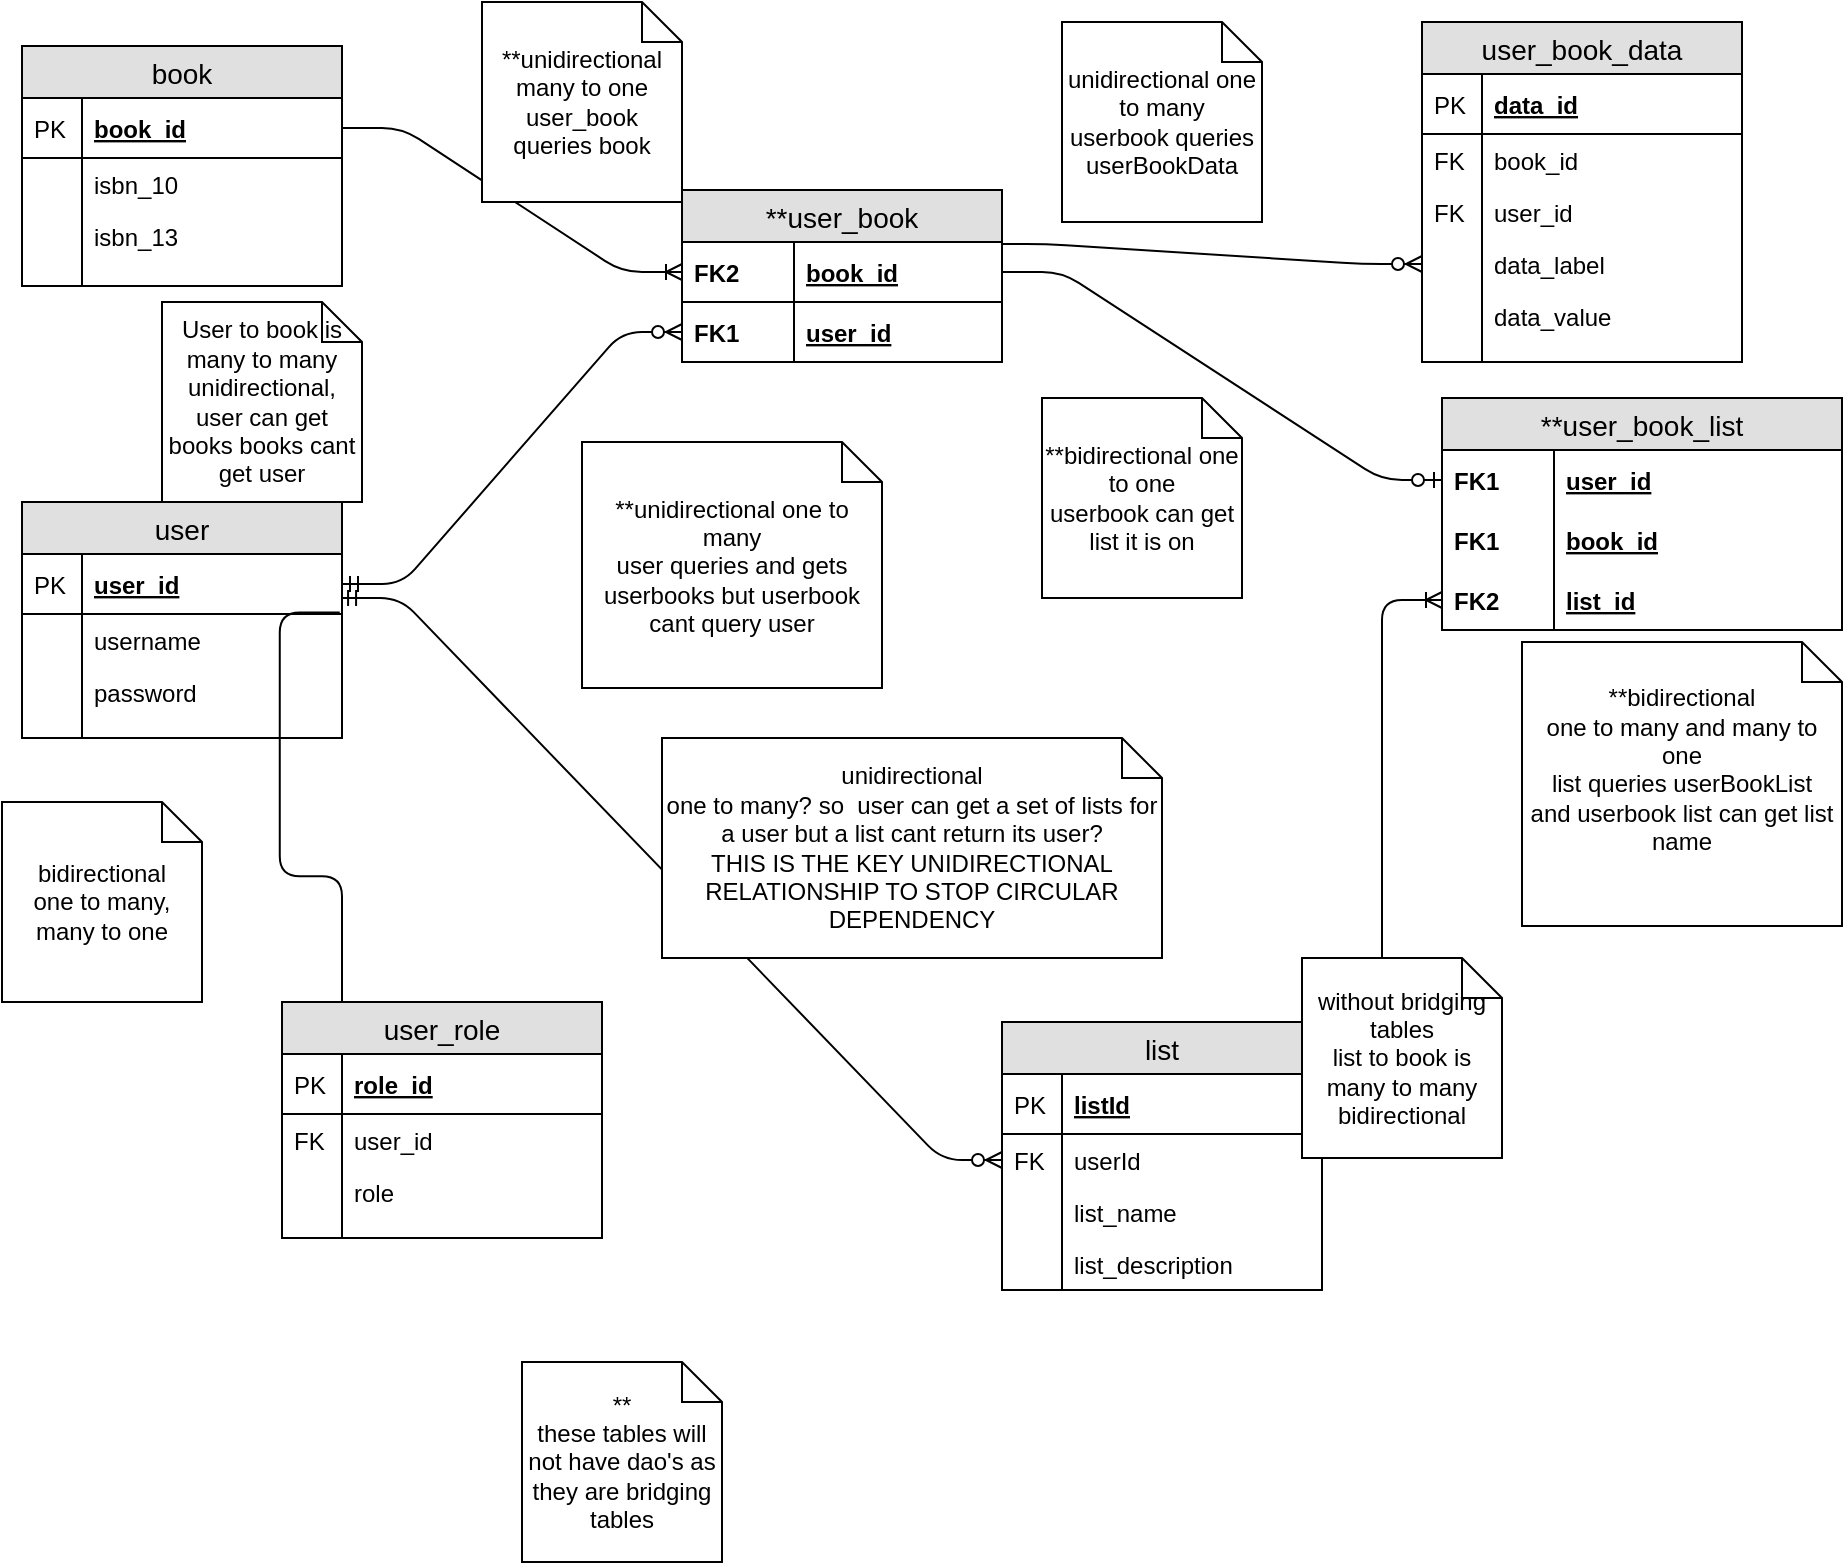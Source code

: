 <mxfile version="12.8.5" type="device"><diagram id="eM1OXEGYLTmeJ4n0JonU" name="Page-1"><mxGraphModel dx="2020" dy="1443" grid="1" gridSize="10" guides="1" tooltips="1" connect="1" arrows="1" fold="1" page="1" pageScale="1" pageWidth="1100" pageHeight="850" math="0" shadow="0"><root><mxCell id="0"/><mxCell id="1" parent="0"/><mxCell id="8sObgWADqYkJPRFbmLHV-52" value="" style="edgeStyle=entityRelationEdgeStyle;fontSize=12;html=1;endArrow=ERoneToMany;exitX=1;exitY=0.5;exitDx=0;exitDy=0;entryX=0;entryY=0.5;entryDx=0;entryDy=0;" parent="1" source="8sObgWADqYkJPRFbmLHV-33" target="8sObgWADqYkJPRFbmLHV-28" edge="1"><mxGeometry width="100" height="100" relative="1" as="geometry"><mxPoint x="-220" y="210" as="sourcePoint"/><mxPoint x="-140" y="190" as="targetPoint"/></mxGeometry></mxCell><mxCell id="8sObgWADqYkJPRFbmLHV-66" value="" style="edgeStyle=entityRelationEdgeStyle;fontSize=12;html=1;endArrow=ERzeroToMany;endFill=1;exitX=0.95;exitY=0.033;exitDx=0;exitDy=0;entryX=0;entryY=0.5;entryDx=0;entryDy=0;exitPerimeter=0;" parent="1" target="8sObgWADqYkJPRFbmLHV-60" edge="1"><mxGeometry width="100" height="100" relative="1" as="geometry"><mxPoint x="-598" y="110.99" as="sourcePoint"/><mxPoint x="-150" y="360" as="targetPoint"/></mxGeometry></mxCell><mxCell id="gzAt-vrBxV-9pyKYvbsG-19" value="" style="edgeStyle=entityRelationEdgeStyle;fontSize=12;html=1;endArrow=ERoneToMany;exitX=1;exitY=0.5;exitDx=0;exitDy=0;" parent="1" source="gzAt-vrBxV-9pyKYvbsG-20" target="gzAt-vrBxV-9pyKYvbsG-15" edge="1"><mxGeometry width="100" height="100" relative="1" as="geometry"><mxPoint x="-470" y="340" as="sourcePoint"/><mxPoint x="-520" y="380" as="targetPoint"/></mxGeometry></mxCell><mxCell id="Tcg9yVCu7PsYVumXF472-5" value="&lt;div&gt;**bidirectional&lt;/div&gt;&lt;div&gt;one to many and many to one&lt;br&gt;&lt;/div&gt;&lt;div&gt;list queries userBookList&lt;/div&gt;&lt;div&gt;and userbook list can get list name&lt;br&gt;&lt;/div&gt;&lt;div&gt;&lt;br&gt;&lt;/div&gt;" style="shape=note;size=20;whiteSpace=wrap;html=1;" vertex="1" parent="1"><mxGeometry x="-330" y="310" width="160" height="142" as="geometry"/></mxCell><mxCell id="Tcg9yVCu7PsYVumXF472-6" value="" style="edgeStyle=entityRelationEdgeStyle;fontSize=12;html=1;endArrow=ERzeroToMany;startArrow=ERmandOne;entryX=0;entryY=0.5;entryDx=0;entryDy=0;" edge="1" parent="1" source="8sObgWADqYkJPRFbmLHV-4" target="gzAt-vrBxV-9pyKYvbsG-13"><mxGeometry width="100" height="100" relative="1" as="geometry"><mxPoint x="-670" y="286" as="sourcePoint"/><mxPoint x="-460" y="210" as="targetPoint"/></mxGeometry></mxCell><mxCell id="Tcg9yVCu7PsYVumXF472-7" value="" style="edgeStyle=entityRelationEdgeStyle;fontSize=12;html=1;endArrow=ERzeroToMany;startArrow=ERmandOne;entryX=0;entryY=0.5;entryDx=0;entryDy=0;exitX=0.994;exitY=0.733;exitDx=0;exitDy=0;exitPerimeter=0;" edge="1" parent="1" source="8sObgWADqYkJPRFbmLHV-4" target="8sObgWADqYkJPRFbmLHV-35"><mxGeometry width="100" height="100" relative="1" as="geometry"><mxPoint x="-550" y="360" as="sourcePoint"/><mxPoint x="-450" y="260" as="targetPoint"/></mxGeometry></mxCell><mxCell id="Tcg9yVCu7PsYVumXF472-8" value="" style="edgeStyle=entityRelationEdgeStyle;fontSize=12;html=1;endArrow=ERzeroToOne;endFill=1;exitX=1;exitY=0.5;exitDx=0;exitDy=0;entryX=0;entryY=0.5;entryDx=0;entryDy=0;" edge="1" parent="1" target="8sObgWADqYkJPRFbmLHV-26"><mxGeometry width="100" height="100" relative="1" as="geometry"><mxPoint x="-590" y="125" as="sourcePoint"/><mxPoint x="-330" y="210" as="targetPoint"/></mxGeometry></mxCell><mxCell id="Tcg9yVCu7PsYVumXF472-9" value="&lt;div&gt;**unidirectional one to many&lt;/div&gt;&lt;div&gt;user queries and gets userbooks but userbook cant query user&lt;br&gt;&lt;/div&gt;" style="shape=note;size=20;whiteSpace=wrap;html=1;" vertex="1" parent="1"><mxGeometry x="-800" y="210" width="150" height="123" as="geometry"/></mxCell><mxCell id="Tcg9yVCu7PsYVumXF472-10" value="&lt;div&gt;**unidirectional many to one &lt;br&gt;&lt;/div&gt;&lt;div&gt;user_book queries book&lt;br&gt;&lt;/div&gt;" style="shape=note;size=20;whiteSpace=wrap;html=1;" vertex="1" parent="1"><mxGeometry x="-850" y="-10" width="100" height="100" as="geometry"/></mxCell><mxCell id="Tcg9yVCu7PsYVumXF472-11" value="&lt;div&gt;**bidirectional one to one&lt;/div&gt;&lt;div&gt;userbook can get list it is on&lt;br&gt;&lt;/div&gt;" style="shape=note;size=20;whiteSpace=wrap;html=1;" vertex="1" parent="1"><mxGeometry x="-570" y="188" width="100" height="100" as="geometry"/></mxCell><mxCell id="8sObgWADqYkJPRFbmLHV-3" value="user" style="swimlane;fontStyle=0;childLayout=stackLayout;horizontal=1;startSize=26;fillColor=#e0e0e0;horizontalStack=0;resizeParent=1;resizeParentMax=0;resizeLast=0;collapsible=1;marginBottom=0;swimlaneFillColor=#ffffff;align=center;fontSize=14;" parent="1" vertex="1"><mxGeometry x="-1080" y="240" width="160" height="118" as="geometry"/></mxCell><mxCell id="8sObgWADqYkJPRFbmLHV-4" value="user_id" style="shape=partialRectangle;top=0;left=0;right=0;bottom=1;align=left;verticalAlign=middle;fillColor=none;spacingLeft=34;spacingRight=4;overflow=hidden;rotatable=0;points=[[0,0.5],[1,0.5]];portConstraint=eastwest;dropTarget=0;fontStyle=5;fontSize=12;" parent="8sObgWADqYkJPRFbmLHV-3" vertex="1"><mxGeometry y="26" width="160" height="30" as="geometry"/></mxCell><mxCell id="8sObgWADqYkJPRFbmLHV-5" value="PK" style="shape=partialRectangle;top=0;left=0;bottom=0;fillColor=none;align=left;verticalAlign=middle;spacingLeft=4;spacingRight=4;overflow=hidden;rotatable=0;points=[];portConstraint=eastwest;part=1;fontSize=12;" parent="8sObgWADqYkJPRFbmLHV-4" vertex="1" connectable="0"><mxGeometry width="30" height="30" as="geometry"/></mxCell><mxCell id="8sObgWADqYkJPRFbmLHV-6" value="username" style="shape=partialRectangle;top=0;left=0;right=0;bottom=0;align=left;verticalAlign=top;fillColor=none;spacingLeft=34;spacingRight=4;overflow=hidden;rotatable=0;points=[[0,0.5],[1,0.5]];portConstraint=eastwest;dropTarget=0;fontSize=12;" parent="8sObgWADqYkJPRFbmLHV-3" vertex="1"><mxGeometry y="56" width="160" height="26" as="geometry"/></mxCell><mxCell id="8sObgWADqYkJPRFbmLHV-7" value="" style="shape=partialRectangle;top=0;left=0;bottom=0;fillColor=none;align=left;verticalAlign=top;spacingLeft=4;spacingRight=4;overflow=hidden;rotatable=0;points=[];portConstraint=eastwest;part=1;fontSize=12;" parent="8sObgWADqYkJPRFbmLHV-6" vertex="1" connectable="0"><mxGeometry width="30" height="26" as="geometry"/></mxCell><mxCell id="8sObgWADqYkJPRFbmLHV-8" value="password" style="shape=partialRectangle;top=0;left=0;right=0;bottom=0;align=left;verticalAlign=top;fillColor=none;spacingLeft=34;spacingRight=4;overflow=hidden;rotatable=0;points=[[0,0.5],[1,0.5]];portConstraint=eastwest;dropTarget=0;fontSize=12;" parent="8sObgWADqYkJPRFbmLHV-3" vertex="1"><mxGeometry y="82" width="160" height="26" as="geometry"/></mxCell><mxCell id="8sObgWADqYkJPRFbmLHV-9" value="" style="shape=partialRectangle;top=0;left=0;bottom=0;fillColor=none;align=left;verticalAlign=top;spacingLeft=4;spacingRight=4;overflow=hidden;rotatable=0;points=[];portConstraint=eastwest;part=1;fontSize=12;" parent="8sObgWADqYkJPRFbmLHV-8" vertex="1" connectable="0"><mxGeometry width="30" height="26" as="geometry"/></mxCell><mxCell id="8sObgWADqYkJPRFbmLHV-12" value="" style="shape=partialRectangle;top=0;left=0;right=0;bottom=0;align=left;verticalAlign=top;fillColor=none;spacingLeft=34;spacingRight=4;overflow=hidden;rotatable=0;points=[[0,0.5],[1,0.5]];portConstraint=eastwest;dropTarget=0;fontSize=12;" parent="8sObgWADqYkJPRFbmLHV-3" vertex="1"><mxGeometry y="108" width="160" height="10" as="geometry"/></mxCell><mxCell id="8sObgWADqYkJPRFbmLHV-13" value="" style="shape=partialRectangle;top=0;left=0;bottom=0;fillColor=none;align=left;verticalAlign=top;spacingLeft=4;spacingRight=4;overflow=hidden;rotatable=0;points=[];portConstraint=eastwest;part=1;fontSize=12;" parent="8sObgWADqYkJPRFbmLHV-12" vertex="1" connectable="0"><mxGeometry width="30" height="10" as="geometry"/></mxCell><mxCell id="Tcg9yVCu7PsYVumXF472-4" value="&lt;div&gt;unidirectional&lt;/div&gt;&lt;div&gt;one to many? so&amp;nbsp; user can get a set of lists for a user but a list cant return its user?&lt;/div&gt;&lt;div&gt;THIS IS THE KEY UNIDIRECTIONAL RELATIONSHIP TO STOP CIRCULAR DEPENDENCY&lt;br&gt;&lt;/div&gt;" style="shape=note;size=20;whiteSpace=wrap;html=1;" vertex="1" parent="1"><mxGeometry x="-760" y="358" width="250" height="110" as="geometry"/></mxCell><mxCell id="8sObgWADqYkJPRFbmLHV-25" value="**user_book_list" style="swimlane;fontStyle=0;childLayout=stackLayout;horizontal=1;startSize=26;fillColor=#e0e0e0;horizontalStack=0;resizeParent=1;resizeParentMax=0;resizeLast=0;collapsible=1;marginBottom=0;swimlaneFillColor=#ffffff;align=center;fontSize=14;" parent="1" vertex="1"><mxGeometry x="-370" y="188" width="200" height="116" as="geometry"/></mxCell><mxCell id="8sObgWADqYkJPRFbmLHV-26" value="user_id" style="shape=partialRectangle;top=0;left=0;right=0;bottom=0;align=left;verticalAlign=middle;fillColor=none;spacingLeft=60;spacingRight=4;overflow=hidden;rotatable=0;points=[[0,0.5],[1,0.5]];portConstraint=eastwest;dropTarget=0;fontStyle=5;fontSize=12;" parent="8sObgWADqYkJPRFbmLHV-25" vertex="1"><mxGeometry y="26" width="200" height="30" as="geometry"/></mxCell><mxCell id="8sObgWADqYkJPRFbmLHV-27" value="FK1" style="shape=partialRectangle;fontStyle=1;top=0;left=0;bottom=0;fillColor=none;align=left;verticalAlign=middle;spacingLeft=4;spacingRight=4;overflow=hidden;rotatable=0;points=[];portConstraint=eastwest;part=1;fontSize=12;" parent="8sObgWADqYkJPRFbmLHV-26" vertex="1" connectable="0"><mxGeometry width="56" height="30" as="geometry"/></mxCell><mxCell id="Tcg9yVCu7PsYVumXF472-38" value="book_id" style="shape=partialRectangle;top=0;left=0;right=0;bottom=0;align=left;verticalAlign=middle;fillColor=none;spacingLeft=60;spacingRight=4;overflow=hidden;rotatable=0;points=[[0,0.5],[1,0.5]];portConstraint=eastwest;dropTarget=0;fontStyle=5;fontSize=12;" vertex="1" parent="8sObgWADqYkJPRFbmLHV-25"><mxGeometry y="56" width="200" height="30" as="geometry"/></mxCell><mxCell id="Tcg9yVCu7PsYVumXF472-39" value="FK1" style="shape=partialRectangle;fontStyle=1;top=0;left=0;bottom=0;fillColor=none;align=left;verticalAlign=middle;spacingLeft=4;spacingRight=4;overflow=hidden;rotatable=0;points=[];portConstraint=eastwest;part=1;fontSize=12;" vertex="1" connectable="0" parent="Tcg9yVCu7PsYVumXF472-38"><mxGeometry width="56" height="30" as="geometry"/></mxCell><mxCell id="8sObgWADqYkJPRFbmLHV-28" value="list_id" style="shape=partialRectangle;top=0;left=0;right=0;bottom=1;align=left;verticalAlign=middle;fillColor=none;spacingLeft=60;spacingRight=4;overflow=hidden;rotatable=0;points=[[0,0.5],[1,0.5]];portConstraint=eastwest;dropTarget=0;fontStyle=5;fontSize=12;" parent="8sObgWADqYkJPRFbmLHV-25" vertex="1"><mxGeometry y="86" width="200" height="30" as="geometry"/></mxCell><mxCell id="8sObgWADqYkJPRFbmLHV-29" value="FK2" style="shape=partialRectangle;fontStyle=1;top=0;left=0;bottom=0;fillColor=none;align=left;verticalAlign=middle;spacingLeft=4;spacingRight=4;overflow=hidden;rotatable=0;points=[];portConstraint=eastwest;part=1;fontSize=12;" parent="8sObgWADqYkJPRFbmLHV-28" vertex="1" connectable="0"><mxGeometry width="56" height="30" as="geometry"/></mxCell><mxCell id="8sObgWADqYkJPRFbmLHV-32" value="list" style="swimlane;fontStyle=0;childLayout=stackLayout;horizontal=1;startSize=26;fillColor=#e0e0e0;horizontalStack=0;resizeParent=1;resizeParentMax=0;resizeLast=0;collapsible=1;marginBottom=0;swimlaneFillColor=#ffffff;align=center;fontSize=14;" parent="1" vertex="1"><mxGeometry x="-590" y="500" width="160" height="134" as="geometry"/></mxCell><mxCell id="8sObgWADqYkJPRFbmLHV-33" value="listId" style="shape=partialRectangle;top=0;left=0;right=0;bottom=1;align=left;verticalAlign=middle;fillColor=none;spacingLeft=34;spacingRight=4;overflow=hidden;rotatable=0;points=[[0,0.5],[1,0.5]];portConstraint=eastwest;dropTarget=0;fontStyle=5;fontSize=12;" parent="8sObgWADqYkJPRFbmLHV-32" vertex="1"><mxGeometry y="26" width="160" height="30" as="geometry"/></mxCell><mxCell id="8sObgWADqYkJPRFbmLHV-34" value="PK" style="shape=partialRectangle;top=0;left=0;bottom=0;fillColor=none;align=left;verticalAlign=middle;spacingLeft=4;spacingRight=4;overflow=hidden;rotatable=0;points=[];portConstraint=eastwest;part=1;fontSize=12;" parent="8sObgWADqYkJPRFbmLHV-33" vertex="1" connectable="0"><mxGeometry width="30" height="30" as="geometry"/></mxCell><mxCell id="8sObgWADqYkJPRFbmLHV-35" value="userId" style="shape=partialRectangle;top=0;left=0;right=0;bottom=0;align=left;verticalAlign=top;fillColor=none;spacingLeft=34;spacingRight=4;overflow=hidden;rotatable=0;points=[[0,0.5],[1,0.5]];portConstraint=eastwest;dropTarget=0;fontSize=12;" parent="8sObgWADqYkJPRFbmLHV-32" vertex="1"><mxGeometry y="56" width="160" height="26" as="geometry"/></mxCell><mxCell id="8sObgWADqYkJPRFbmLHV-36" value="FK" style="shape=partialRectangle;top=0;left=0;bottom=0;fillColor=none;align=left;verticalAlign=top;spacingLeft=4;spacingRight=4;overflow=hidden;rotatable=0;points=[];portConstraint=eastwest;part=1;fontSize=12;" parent="8sObgWADqYkJPRFbmLHV-35" vertex="1" connectable="0"><mxGeometry width="30" height="26" as="geometry"/></mxCell><mxCell id="Tcg9yVCu7PsYVumXF472-13" value="list_name" style="shape=partialRectangle;top=0;left=0;right=0;bottom=0;align=left;verticalAlign=top;fillColor=none;spacingLeft=34;spacingRight=4;overflow=hidden;rotatable=0;points=[[0,0.5],[1,0.5]];portConstraint=eastwest;dropTarget=0;fontSize=12;" vertex="1" parent="8sObgWADqYkJPRFbmLHV-32"><mxGeometry y="82" width="160" height="26" as="geometry"/></mxCell><mxCell id="Tcg9yVCu7PsYVumXF472-14" value="" style="shape=partialRectangle;top=0;left=0;bottom=0;fillColor=none;align=left;verticalAlign=top;spacingLeft=4;spacingRight=4;overflow=hidden;rotatable=0;points=[];portConstraint=eastwest;part=1;fontSize=12;" vertex="1" connectable="0" parent="Tcg9yVCu7PsYVumXF472-13"><mxGeometry width="30" height="26" as="geometry"/></mxCell><mxCell id="Tcg9yVCu7PsYVumXF472-15" value="list_description" style="shape=partialRectangle;top=0;left=0;right=0;bottom=0;align=left;verticalAlign=top;fillColor=none;spacingLeft=34;spacingRight=4;overflow=hidden;rotatable=0;points=[[0,0.5],[1,0.5]];portConstraint=eastwest;dropTarget=0;fontSize=12;" vertex="1" parent="8sObgWADqYkJPRFbmLHV-32"><mxGeometry y="108" width="160" height="26" as="geometry"/></mxCell><mxCell id="Tcg9yVCu7PsYVumXF472-16" value="" style="shape=partialRectangle;top=0;left=0;bottom=0;fillColor=none;align=left;verticalAlign=top;spacingLeft=4;spacingRight=4;overflow=hidden;rotatable=0;points=[];portConstraint=eastwest;part=1;fontSize=12;" vertex="1" connectable="0" parent="Tcg9yVCu7PsYVumXF472-15"><mxGeometry width="30" height="26" as="geometry"/></mxCell><mxCell id="Tcg9yVCu7PsYVumXF472-30" value="" style="edgeStyle=entityRelationEdgeStyle;fontSize=12;html=1;endArrow=ERoneToMany;exitX=0.993;exitY=-0.029;exitDx=0;exitDy=0;exitPerimeter=0;entryX=0;entryY=0.5;entryDx=0;entryDy=0;" edge="1" parent="1" source="8sObgWADqYkJPRFbmLHV-6" target="Tcg9yVCu7PsYVumXF472-20"><mxGeometry width="100" height="100" relative="1" as="geometry"><mxPoint x="-920" y="470" as="sourcePoint"/><mxPoint x="-820" y="370" as="targetPoint"/></mxGeometry></mxCell><mxCell id="Tcg9yVCu7PsYVumXF472-17" value="user_role" style="swimlane;fontStyle=0;childLayout=stackLayout;horizontal=1;startSize=26;fillColor=#e0e0e0;horizontalStack=0;resizeParent=1;resizeParentMax=0;resizeLast=0;collapsible=1;marginBottom=0;swimlaneFillColor=#ffffff;align=center;fontSize=14;" vertex="1" parent="1"><mxGeometry x="-950" y="490" width="160" height="118" as="geometry"/></mxCell><mxCell id="Tcg9yVCu7PsYVumXF472-18" value="role_id" style="shape=partialRectangle;top=0;left=0;right=0;bottom=1;align=left;verticalAlign=middle;fillColor=none;spacingLeft=34;spacingRight=4;overflow=hidden;rotatable=0;points=[[0,0.5],[1,0.5]];portConstraint=eastwest;dropTarget=0;fontStyle=5;fontSize=12;" vertex="1" parent="Tcg9yVCu7PsYVumXF472-17"><mxGeometry y="26" width="160" height="30" as="geometry"/></mxCell><mxCell id="Tcg9yVCu7PsYVumXF472-19" value="PK" style="shape=partialRectangle;top=0;left=0;bottom=0;fillColor=none;align=left;verticalAlign=middle;spacingLeft=4;spacingRight=4;overflow=hidden;rotatable=0;points=[];portConstraint=eastwest;part=1;fontSize=12;" vertex="1" connectable="0" parent="Tcg9yVCu7PsYVumXF472-18"><mxGeometry width="30" height="30" as="geometry"/></mxCell><mxCell id="Tcg9yVCu7PsYVumXF472-20" value="user_id" style="shape=partialRectangle;top=0;left=0;right=0;bottom=0;align=left;verticalAlign=top;fillColor=none;spacingLeft=34;spacingRight=4;overflow=hidden;rotatable=0;points=[[0,0.5],[1,0.5]];portConstraint=eastwest;dropTarget=0;fontSize=12;" vertex="1" parent="Tcg9yVCu7PsYVumXF472-17"><mxGeometry y="56" width="160" height="26" as="geometry"/></mxCell><mxCell id="Tcg9yVCu7PsYVumXF472-21" value="FK" style="shape=partialRectangle;top=0;left=0;bottom=0;fillColor=none;align=left;verticalAlign=top;spacingLeft=4;spacingRight=4;overflow=hidden;rotatable=0;points=[];portConstraint=eastwest;part=1;fontSize=12;" vertex="1" connectable="0" parent="Tcg9yVCu7PsYVumXF472-20"><mxGeometry width="30" height="26" as="geometry"/></mxCell><mxCell id="Tcg9yVCu7PsYVumXF472-22" value="role" style="shape=partialRectangle;top=0;left=0;right=0;bottom=0;align=left;verticalAlign=top;fillColor=none;spacingLeft=34;spacingRight=4;overflow=hidden;rotatable=0;points=[[0,0.5],[1,0.5]];portConstraint=eastwest;dropTarget=0;fontSize=12;" vertex="1" parent="Tcg9yVCu7PsYVumXF472-17"><mxGeometry y="82" width="160" height="26" as="geometry"/></mxCell><mxCell id="Tcg9yVCu7PsYVumXF472-23" value="" style="shape=partialRectangle;top=0;left=0;bottom=0;fillColor=none;align=left;verticalAlign=top;spacingLeft=4;spacingRight=4;overflow=hidden;rotatable=0;points=[];portConstraint=eastwest;part=1;fontSize=12;" vertex="1" connectable="0" parent="Tcg9yVCu7PsYVumXF472-22"><mxGeometry width="30" height="26" as="geometry"/></mxCell><mxCell id="Tcg9yVCu7PsYVumXF472-26" value="" style="shape=partialRectangle;top=0;left=0;right=0;bottom=0;align=left;verticalAlign=top;fillColor=none;spacingLeft=34;spacingRight=4;overflow=hidden;rotatable=0;points=[[0,0.5],[1,0.5]];portConstraint=eastwest;dropTarget=0;fontSize=12;" vertex="1" parent="Tcg9yVCu7PsYVumXF472-17"><mxGeometry y="108" width="160" height="10" as="geometry"/></mxCell><mxCell id="Tcg9yVCu7PsYVumXF472-27" value="" style="shape=partialRectangle;top=0;left=0;bottom=0;fillColor=none;align=left;verticalAlign=top;spacingLeft=4;spacingRight=4;overflow=hidden;rotatable=0;points=[];portConstraint=eastwest;part=1;fontSize=12;" vertex="1" connectable="0" parent="Tcg9yVCu7PsYVumXF472-26"><mxGeometry width="30" height="10" as="geometry"/></mxCell><mxCell id="Tcg9yVCu7PsYVumXF472-31" value="&lt;div&gt;bidirectional&lt;/div&gt;&lt;div&gt;one to many, many to one&lt;br&gt;&lt;/div&gt;" style="shape=note;size=20;whiteSpace=wrap;html=1;" vertex="1" parent="1"><mxGeometry x="-1090" y="390" width="100" height="100" as="geometry"/></mxCell><mxCell id="8sObgWADqYkJPRFbmLHV-55" value="user_book_data" style="swimlane;fontStyle=0;childLayout=stackLayout;horizontal=1;startSize=26;fillColor=#e0e0e0;horizontalStack=0;resizeParent=1;resizeParentMax=0;resizeLast=0;collapsible=1;marginBottom=0;swimlaneFillColor=#ffffff;align=center;fontSize=14;" parent="1" vertex="1"><mxGeometry x="-380" width="160" height="170" as="geometry"/></mxCell><mxCell id="8sObgWADqYkJPRFbmLHV-56" value="data_id" style="shape=partialRectangle;top=0;left=0;right=0;bottom=1;align=left;verticalAlign=middle;fillColor=none;spacingLeft=34;spacingRight=4;overflow=hidden;rotatable=0;points=[[0,0.5],[1,0.5]];portConstraint=eastwest;dropTarget=0;fontStyle=5;fontSize=12;" parent="8sObgWADqYkJPRFbmLHV-55" vertex="1"><mxGeometry y="26" width="160" height="30" as="geometry"/></mxCell><mxCell id="8sObgWADqYkJPRFbmLHV-57" value="PK" style="shape=partialRectangle;top=0;left=0;bottom=0;fillColor=none;align=left;verticalAlign=middle;spacingLeft=4;spacingRight=4;overflow=hidden;rotatable=0;points=[];portConstraint=eastwest;part=1;fontSize=12;" parent="8sObgWADqYkJPRFbmLHV-56" vertex="1" connectable="0"><mxGeometry width="30" height="30" as="geometry"/></mxCell><mxCell id="gzAt-vrBxV-9pyKYvbsG-26" value="book_id" style="shape=partialRectangle;top=0;left=0;right=0;bottom=0;align=left;verticalAlign=top;fillColor=none;spacingLeft=34;spacingRight=4;overflow=hidden;rotatable=0;points=[[0,0.5],[1,0.5]];portConstraint=eastwest;dropTarget=0;fontSize=12;" parent="8sObgWADqYkJPRFbmLHV-55" vertex="1"><mxGeometry y="56" width="160" height="26" as="geometry"/></mxCell><mxCell id="gzAt-vrBxV-9pyKYvbsG-27" value="FK" style="shape=partialRectangle;top=0;left=0;bottom=0;fillColor=none;align=left;verticalAlign=top;spacingLeft=4;spacingRight=4;overflow=hidden;rotatable=0;points=[];portConstraint=eastwest;part=1;fontSize=12;" parent="gzAt-vrBxV-9pyKYvbsG-26" vertex="1" connectable="0"><mxGeometry width="30" height="26" as="geometry"/></mxCell><mxCell id="Tcg9yVCu7PsYVumXF472-36" value="user_id" style="shape=partialRectangle;top=0;left=0;right=0;bottom=0;align=left;verticalAlign=top;fillColor=none;spacingLeft=34;spacingRight=4;overflow=hidden;rotatable=0;points=[[0,0.5],[1,0.5]];portConstraint=eastwest;dropTarget=0;fontSize=12;" vertex="1" parent="8sObgWADqYkJPRFbmLHV-55"><mxGeometry y="82" width="160" height="26" as="geometry"/></mxCell><mxCell id="Tcg9yVCu7PsYVumXF472-37" value="FK" style="shape=partialRectangle;top=0;left=0;bottom=0;fillColor=none;align=left;verticalAlign=top;spacingLeft=4;spacingRight=4;overflow=hidden;rotatable=0;points=[];portConstraint=eastwest;part=1;fontSize=12;" vertex="1" connectable="0" parent="Tcg9yVCu7PsYVumXF472-36"><mxGeometry width="30" height="26" as="geometry"/></mxCell><mxCell id="8sObgWADqYkJPRFbmLHV-60" value="data_label" style="shape=partialRectangle;top=0;left=0;right=0;bottom=0;align=left;verticalAlign=top;fillColor=none;spacingLeft=34;spacingRight=4;overflow=hidden;rotatable=0;points=[[0,0.5],[1,0.5]];portConstraint=eastwest;dropTarget=0;fontSize=12;" parent="8sObgWADqYkJPRFbmLHV-55" vertex="1"><mxGeometry y="108" width="160" height="26" as="geometry"/></mxCell><mxCell id="8sObgWADqYkJPRFbmLHV-61" value="" style="shape=partialRectangle;top=0;left=0;bottom=0;fillColor=none;align=left;verticalAlign=top;spacingLeft=4;spacingRight=4;overflow=hidden;rotatable=0;points=[];portConstraint=eastwest;part=1;fontSize=12;" parent="8sObgWADqYkJPRFbmLHV-60" vertex="1" connectable="0"><mxGeometry width="30" height="26" as="geometry"/></mxCell><mxCell id="8sObgWADqYkJPRFbmLHV-62" value="data_value" style="shape=partialRectangle;top=0;left=0;right=0;bottom=0;align=left;verticalAlign=top;fillColor=none;spacingLeft=34;spacingRight=4;overflow=hidden;rotatable=0;points=[[0,0.5],[1,0.5]];portConstraint=eastwest;dropTarget=0;fontSize=12;" parent="8sObgWADqYkJPRFbmLHV-55" vertex="1"><mxGeometry y="134" width="160" height="26" as="geometry"/></mxCell><mxCell id="8sObgWADqYkJPRFbmLHV-63" value="" style="shape=partialRectangle;top=0;left=0;bottom=0;fillColor=none;align=left;verticalAlign=top;spacingLeft=4;spacingRight=4;overflow=hidden;rotatable=0;points=[];portConstraint=eastwest;part=1;fontSize=12;" parent="8sObgWADqYkJPRFbmLHV-62" vertex="1" connectable="0"><mxGeometry width="30" height="26" as="geometry"/></mxCell><mxCell id="8sObgWADqYkJPRFbmLHV-64" value="" style="shape=partialRectangle;top=0;left=0;right=0;bottom=0;align=left;verticalAlign=top;fillColor=none;spacingLeft=34;spacingRight=4;overflow=hidden;rotatable=0;points=[[0,0.5],[1,0.5]];portConstraint=eastwest;dropTarget=0;fontSize=12;" parent="8sObgWADqYkJPRFbmLHV-55" vertex="1"><mxGeometry y="160" width="160" height="10" as="geometry"/></mxCell><mxCell id="8sObgWADqYkJPRFbmLHV-65" value="" style="shape=partialRectangle;top=0;left=0;bottom=0;fillColor=none;align=left;verticalAlign=top;spacingLeft=4;spacingRight=4;overflow=hidden;rotatable=0;points=[];portConstraint=eastwest;part=1;fontSize=12;" parent="8sObgWADqYkJPRFbmLHV-64" vertex="1" connectable="0"><mxGeometry width="30" height="10" as="geometry"/></mxCell><mxCell id="gzAt-vrBxV-9pyKYvbsG-12" value="**user_book" style="swimlane;fontStyle=0;childLayout=stackLayout;horizontal=1;startSize=26;fillColor=#e0e0e0;horizontalStack=0;resizeParent=1;resizeParentMax=0;resizeLast=0;collapsible=1;marginBottom=0;swimlaneFillColor=#ffffff;align=center;fontSize=14;" parent="1" vertex="1"><mxGeometry x="-750" y="84" width="160" height="86" as="geometry"/></mxCell><mxCell id="gzAt-vrBxV-9pyKYvbsG-15" value="book_id" style="shape=partialRectangle;top=0;left=0;right=0;bottom=1;align=left;verticalAlign=middle;fillColor=none;spacingLeft=60;spacingRight=4;overflow=hidden;rotatable=0;points=[[0,0.5],[1,0.5]];portConstraint=eastwest;dropTarget=0;fontStyle=5;fontSize=12;" parent="gzAt-vrBxV-9pyKYvbsG-12" vertex="1"><mxGeometry y="26" width="160" height="30" as="geometry"/></mxCell><mxCell id="gzAt-vrBxV-9pyKYvbsG-16" value="FK2" style="shape=partialRectangle;fontStyle=1;top=0;left=0;bottom=0;fillColor=none;align=left;verticalAlign=middle;spacingLeft=4;spacingRight=4;overflow=hidden;rotatable=0;points=[];portConstraint=eastwest;part=1;fontSize=12;" parent="gzAt-vrBxV-9pyKYvbsG-15" vertex="1" connectable="0"><mxGeometry width="56" height="30" as="geometry"/></mxCell><mxCell id="gzAt-vrBxV-9pyKYvbsG-13" value="user_id" style="shape=partialRectangle;top=0;left=0;right=0;bottom=0;align=left;verticalAlign=middle;fillColor=none;spacingLeft=60;spacingRight=4;overflow=hidden;rotatable=0;points=[[0,0.5],[1,0.5]];portConstraint=eastwest;dropTarget=0;fontStyle=5;fontSize=12;" parent="gzAt-vrBxV-9pyKYvbsG-12" vertex="1"><mxGeometry y="56" width="160" height="30" as="geometry"/></mxCell><mxCell id="gzAt-vrBxV-9pyKYvbsG-14" value="FK1" style="shape=partialRectangle;fontStyle=1;top=0;left=0;bottom=0;fillColor=none;align=left;verticalAlign=middle;spacingLeft=4;spacingRight=4;overflow=hidden;rotatable=0;points=[];portConstraint=eastwest;part=1;fontSize=12;" parent="gzAt-vrBxV-9pyKYvbsG-13" vertex="1" connectable="0"><mxGeometry width="56" height="30" as="geometry"/></mxCell><mxCell id="Tcg9yVCu7PsYVumXF472-32" value="&lt;div&gt;unidirectional one to many&lt;/div&gt;&lt;div&gt;userbook queries userBookData&lt;br&gt;&lt;/div&gt;" style="shape=note;size=20;whiteSpace=wrap;html=1;" vertex="1" parent="1"><mxGeometry x="-560" width="100" height="100" as="geometry"/></mxCell><mxCell id="8sObgWADqYkJPRFbmLHV-14" value="book" style="swimlane;fontStyle=0;childLayout=stackLayout;horizontal=1;startSize=26;fillColor=#e0e0e0;horizontalStack=0;resizeParent=1;resizeParentMax=0;resizeLast=0;collapsible=1;marginBottom=0;swimlaneFillColor=#ffffff;align=center;fontSize=14;" parent="1" vertex="1"><mxGeometry x="-1080" y="12" width="160" height="120" as="geometry"/></mxCell><mxCell id="gzAt-vrBxV-9pyKYvbsG-20" value="book_id" style="shape=partialRectangle;top=0;left=0;right=0;bottom=1;align=left;verticalAlign=middle;fillColor=none;spacingLeft=34;spacingRight=4;overflow=hidden;rotatable=0;points=[[0,0.5],[1,0.5]];portConstraint=eastwest;dropTarget=0;fontStyle=5;fontSize=12;" parent="8sObgWADqYkJPRFbmLHV-14" vertex="1"><mxGeometry y="26" width="160" height="30" as="geometry"/></mxCell><mxCell id="gzAt-vrBxV-9pyKYvbsG-21" value="PK" style="shape=partialRectangle;top=0;left=0;bottom=0;fillColor=none;align=left;verticalAlign=middle;spacingLeft=4;spacingRight=4;overflow=hidden;rotatable=0;points=[];portConstraint=eastwest;part=1;fontSize=12;" parent="gzAt-vrBxV-9pyKYvbsG-20" vertex="1" connectable="0"><mxGeometry width="30" height="30" as="geometry"/></mxCell><mxCell id="8sObgWADqYkJPRFbmLHV-19" value="isbn_10" style="shape=partialRectangle;top=0;left=0;right=0;bottom=0;align=left;verticalAlign=top;fillColor=none;spacingLeft=34;spacingRight=4;overflow=hidden;rotatable=0;points=[[0,0.5],[1,0.5]];portConstraint=eastwest;dropTarget=0;fontSize=12;" parent="8sObgWADqYkJPRFbmLHV-14" vertex="1"><mxGeometry y="56" width="160" height="26" as="geometry"/></mxCell><mxCell id="8sObgWADqYkJPRFbmLHV-20" value="" style="shape=partialRectangle;top=0;left=0;bottom=0;fillColor=none;align=left;verticalAlign=top;spacingLeft=4;spacingRight=4;overflow=hidden;rotatable=0;points=[];portConstraint=eastwest;part=1;fontSize=12;" parent="8sObgWADqYkJPRFbmLHV-19" vertex="1" connectable="0"><mxGeometry width="30" height="26" as="geometry"/></mxCell><mxCell id="8sObgWADqYkJPRFbmLHV-17" value="isbn_13" style="shape=partialRectangle;top=0;left=0;right=0;bottom=0;align=left;verticalAlign=top;fillColor=none;spacingLeft=34;spacingRight=4;overflow=hidden;rotatable=0;points=[[0,0.5],[1,0.5]];portConstraint=eastwest;dropTarget=0;fontSize=12;" parent="8sObgWADqYkJPRFbmLHV-14" vertex="1"><mxGeometry y="82" width="160" height="26" as="geometry"/></mxCell><mxCell id="8sObgWADqYkJPRFbmLHV-18" value="" style="shape=partialRectangle;top=0;left=0;bottom=0;fillColor=none;align=left;verticalAlign=top;spacingLeft=4;spacingRight=4;overflow=hidden;rotatable=0;points=[];portConstraint=eastwest;part=1;fontSize=12;" parent="8sObgWADqYkJPRFbmLHV-17" vertex="1" connectable="0"><mxGeometry width="30" height="26" as="geometry"/></mxCell><mxCell id="8sObgWADqYkJPRFbmLHV-23" value="" style="shape=partialRectangle;top=0;left=0;right=0;bottom=0;align=left;verticalAlign=top;fillColor=none;spacingLeft=34;spacingRight=4;overflow=hidden;rotatable=0;points=[[0,0.5],[1,0.5]];portConstraint=eastwest;dropTarget=0;fontSize=12;" parent="8sObgWADqYkJPRFbmLHV-14" vertex="1"><mxGeometry y="108" width="160" height="12" as="geometry"/></mxCell><mxCell id="8sObgWADqYkJPRFbmLHV-24" value="" style="shape=partialRectangle;top=0;left=0;bottom=0;fillColor=none;align=left;verticalAlign=top;spacingLeft=4;spacingRight=4;overflow=hidden;rotatable=0;points=[];portConstraint=eastwest;part=1;fontSize=12;" parent="8sObgWADqYkJPRFbmLHV-23" vertex="1" connectable="0"><mxGeometry width="30" height="12" as="geometry"/></mxCell><mxCell id="Tcg9yVCu7PsYVumXF472-33" value="&lt;div&gt;User to book is many to many&lt;/div&gt;&lt;div&gt;unidirectional,&lt;/div&gt;&lt;div&gt;user can get books books cant get user&lt;br&gt;&lt;/div&gt;" style="shape=note;size=20;whiteSpace=wrap;html=1;" vertex="1" parent="1"><mxGeometry x="-1010" y="140" width="100" height="100" as="geometry"/></mxCell><mxCell id="Tcg9yVCu7PsYVumXF472-34" value="&lt;div&gt;**&lt;/div&gt;&lt;div&gt;these tables will not have dao's as they are bridging tables&lt;br&gt;&lt;/div&gt;" style="shape=note;size=20;whiteSpace=wrap;html=1;" vertex="1" parent="1"><mxGeometry x="-830" y="670" width="100" height="100" as="geometry"/></mxCell><mxCell id="Tcg9yVCu7PsYVumXF472-35" value="&lt;div&gt;without bridging tables &lt;br&gt;&lt;/div&gt;&lt;div&gt;list to book is many to many bidirectional&lt;br&gt;&lt;/div&gt;" style="shape=note;size=20;whiteSpace=wrap;html=1;" vertex="1" parent="1"><mxGeometry x="-440" y="468" width="100" height="100" as="geometry"/></mxCell></root></mxGraphModel></diagram></mxfile>